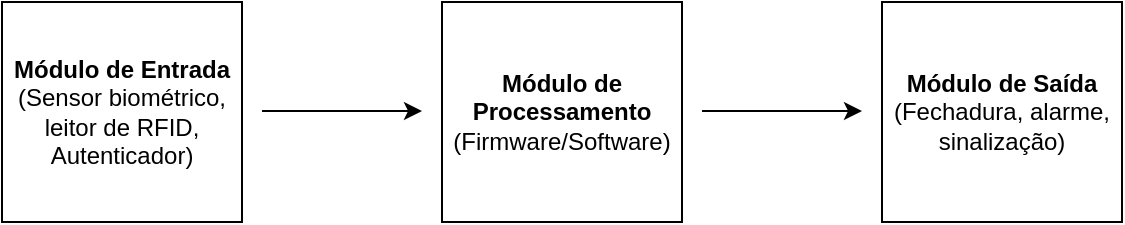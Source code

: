 <mxfile version="24.2.1" type="github">
  <diagram name="Page-1" id="LWd8G3btwGpdAu2xx7eU">
    <mxGraphModel dx="984" dy="662" grid="1" gridSize="10" guides="1" tooltips="1" connect="1" arrows="1" fold="1" page="1" pageScale="1" pageWidth="850" pageHeight="1100" math="0" shadow="0">
      <root>
        <mxCell id="0" />
        <mxCell id="1" parent="0" />
        <mxCell id="1kcPqdqgLuLDqI2YIt5l-1" value="&lt;div&gt;&lt;b&gt;Módulo de Entrada&lt;/b&gt;&lt;br&gt;&lt;/div&gt;&lt;div align=&quot;center&quot;&gt;(Sensor biométrico, leitor de RFID, Autenticador)&lt;/div&gt;" style="rounded=0;whiteSpace=wrap;html=1;" vertex="1" parent="1">
          <mxGeometry x="170" y="120" width="120" height="110" as="geometry" />
        </mxCell>
        <mxCell id="1kcPqdqgLuLDqI2YIt5l-3" value="&lt;div&gt;&lt;b&gt;Módulo de Processamento&lt;/b&gt;&lt;/div&gt;&lt;div&gt;(Firmware/Software)&lt;br&gt;&lt;/div&gt;" style="rounded=0;whiteSpace=wrap;html=1;" vertex="1" parent="1">
          <mxGeometry x="390" y="120" width="120" height="110" as="geometry" />
        </mxCell>
        <mxCell id="1kcPqdqgLuLDqI2YIt5l-4" value="&lt;div&gt;&lt;b&gt;Módulo de Saída&lt;/b&gt;&lt;/div&gt;&lt;div&gt;(Fechadura, alarme, sinalização)&lt;br&gt;&lt;/div&gt;" style="rounded=0;whiteSpace=wrap;html=1;" vertex="1" parent="1">
          <mxGeometry x="610" y="120" width="120" height="110" as="geometry" />
        </mxCell>
        <mxCell id="1kcPqdqgLuLDqI2YIt5l-5" value="" style="edgeStyle=none;orthogonalLoop=1;jettySize=auto;html=1;rounded=0;" edge="1" parent="1">
          <mxGeometry width="80" relative="1" as="geometry">
            <mxPoint x="300" y="174.5" as="sourcePoint" />
            <mxPoint x="380" y="174.5" as="targetPoint" />
            <Array as="points" />
          </mxGeometry>
        </mxCell>
        <mxCell id="1kcPqdqgLuLDqI2YIt5l-6" value="" style="edgeStyle=none;orthogonalLoop=1;jettySize=auto;html=1;rounded=0;" edge="1" parent="1">
          <mxGeometry width="80" relative="1" as="geometry">
            <mxPoint x="520" y="174.5" as="sourcePoint" />
            <mxPoint x="600" y="174.5" as="targetPoint" />
            <Array as="points" />
          </mxGeometry>
        </mxCell>
      </root>
    </mxGraphModel>
  </diagram>
</mxfile>
